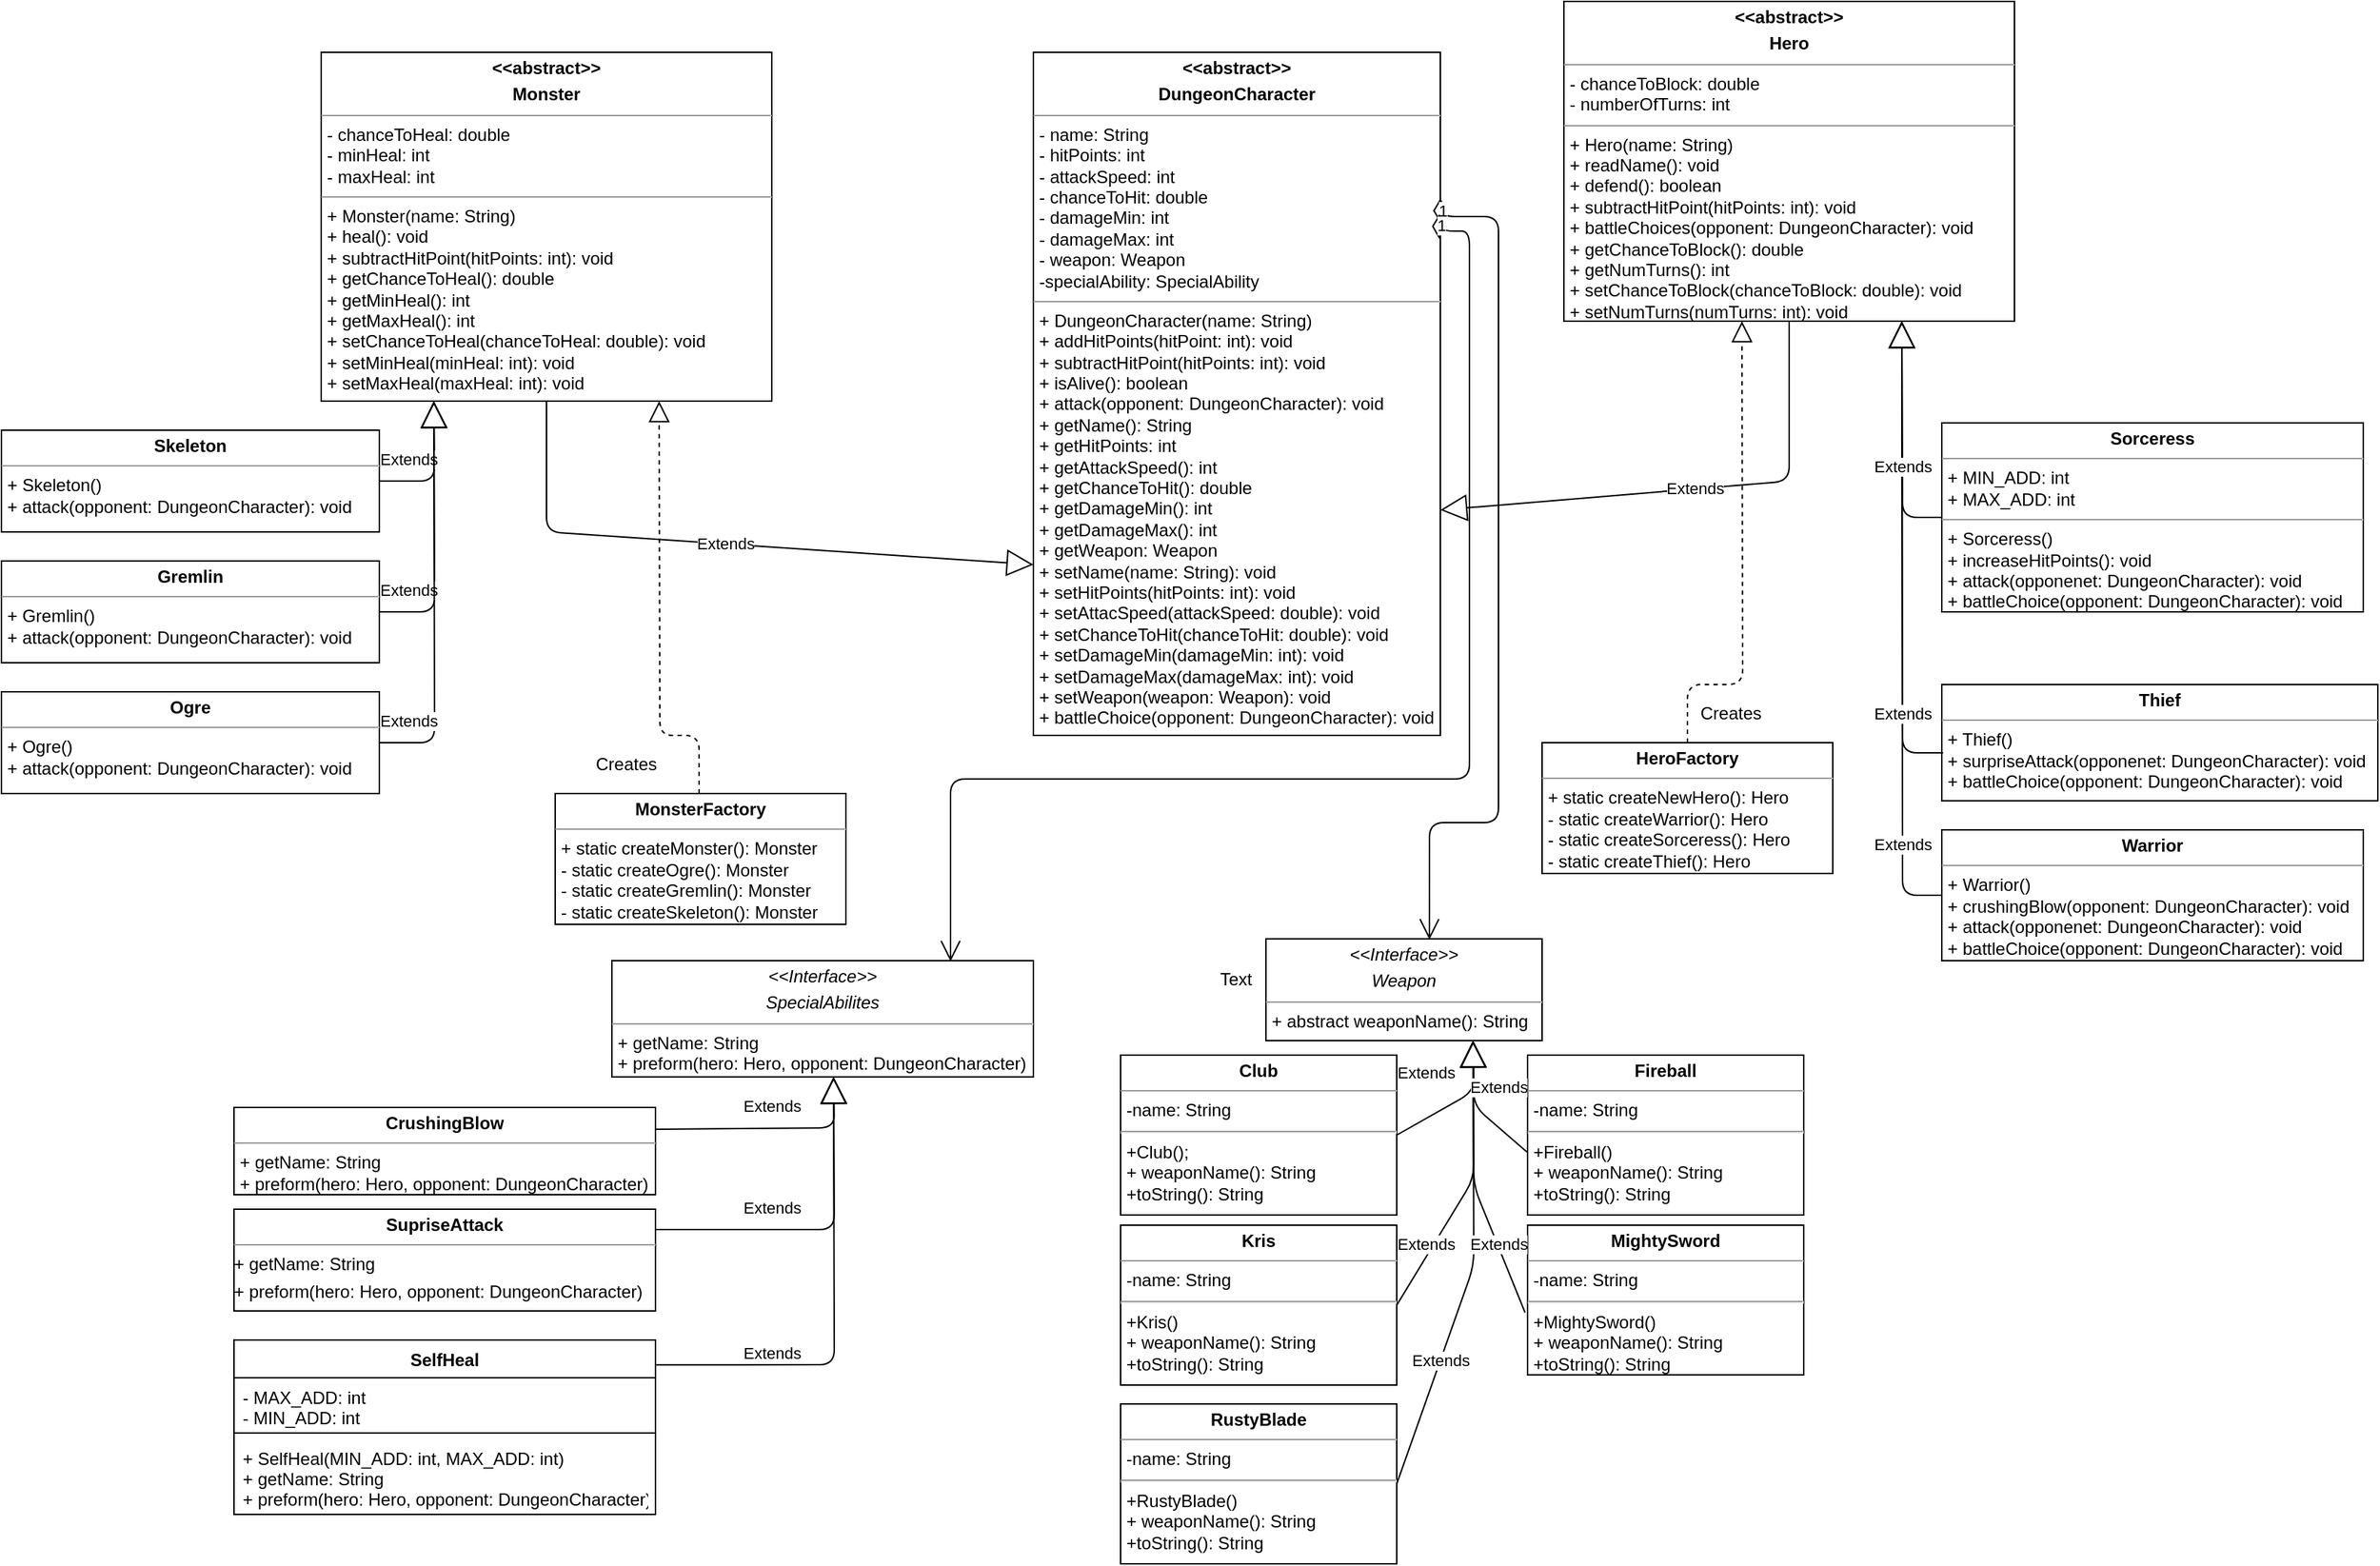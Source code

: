 <mxfile version="12.9.13" type="device"><diagram id="IAG4AaAyW2s66A7S8sgW" name="Page-1"><mxGraphModel dx="1560" dy="1512" grid="1" gridSize="10" guides="1" tooltips="1" connect="1" arrows="1" fold="1" page="1" pageScale="1" pageWidth="850" pageHeight="1100" math="0" shadow="0"><root><mxCell id="0"/><mxCell id="1" parent="0"/><mxCell id="PIc8OaG-9r2EX1-r20yB-1" value="&lt;p style=&quot;margin: 0px ; margin-top: 4px ; text-align: center&quot;&gt;&lt;b&gt;MonsterFactory&lt;br&gt;&lt;/b&gt;&lt;/p&gt;&lt;hr size=&quot;1&quot;&gt;&lt;p style=&quot;margin: 0px ; margin-left: 4px&quot;&gt;+ static createMonster(): Monster&lt;/p&gt;&lt;p style=&quot;margin: 0px ; margin-left: 4px&quot;&gt;- static createOgre(): Monster&lt;/p&gt;&lt;p style=&quot;margin: 0px ; margin-left: 4px&quot;&gt;- static createGremlin(): Monster&lt;/p&gt;&lt;p style=&quot;margin: 0px ; margin-left: 4px&quot;&gt;- static createSkeleton(): Monster&lt;/p&gt;" style="verticalAlign=top;align=left;overflow=fill;fontSize=12;fontFamily=Helvetica;html=1;" parent="1" vertex="1"><mxGeometry x="21" y="520" width="200" height="90" as="geometry"/></mxCell><mxCell id="PIc8OaG-9r2EX1-r20yB-2" value="&lt;p style=&quot;margin: 0px ; margin-top: 4px ; text-align: center&quot;&gt;&lt;b&gt;HeroFactory&lt;br&gt;&lt;/b&gt;&lt;/p&gt;&lt;hr size=&quot;1&quot;&gt;&lt;p style=&quot;margin: 0px ; margin-left: 4px&quot;&gt;+ static createNewHero(): Hero&lt;/p&gt;&lt;p style=&quot;margin: 0px ; margin-left: 4px&quot;&gt;- static createWarrior(): Hero&lt;/p&gt;&lt;p style=&quot;margin: 0px ; margin-left: 4px&quot;&gt;- static createSorceress(): Hero&lt;/p&gt;&lt;p style=&quot;margin: 0px ; margin-left: 4px&quot;&gt;- static createThief(): Hero&lt;/p&gt;" style="verticalAlign=top;align=left;overflow=fill;fontSize=12;fontFamily=Helvetica;html=1;" parent="1" vertex="1"><mxGeometry x="700" y="485" width="200" height="90" as="geometry"/></mxCell><mxCell id="PIc8OaG-9r2EX1-r20yB-3" value="&lt;p style=&quot;margin: 0px ; margin-top: 4px ; text-align: center&quot;&gt;&lt;b&gt;&amp;lt;&amp;lt;abstract&amp;gt;&amp;gt;&lt;/b&gt;&lt;/p&gt;&lt;p style=&quot;margin: 0px ; margin-top: 4px ; text-align: center&quot;&gt;&lt;b&gt;Hero&lt;/b&gt;&lt;/p&gt;&lt;hr size=&quot;1&quot;&gt;&lt;p style=&quot;margin: 0px ; margin-left: 4px&quot;&gt;- chanceToBlock: double&lt;/p&gt;&lt;p style=&quot;margin: 0px ; margin-left: 4px&quot;&gt;- numberOfTurns: int&lt;/p&gt;&lt;hr size=&quot;1&quot;&gt;&lt;p style=&quot;margin: 0px ; margin-left: 4px&quot;&gt;+ Hero(name: String)&lt;/p&gt;&lt;p style=&quot;margin: 0px ; margin-left: 4px&quot;&gt;+ readName(): void&lt;/p&gt;&lt;p style=&quot;margin: 0px ; margin-left: 4px&quot;&gt;+ defend(): boolean&lt;/p&gt;&lt;p style=&quot;margin: 0px ; margin-left: 4px&quot;&gt;+ subtractHitPoint(hitPoints: int): void&lt;/p&gt;&lt;p style=&quot;margin: 0px ; margin-left: 4px&quot;&gt;+ battleChoices(opponent: DungeonCharacter): void&lt;/p&gt;&lt;p style=&quot;margin: 0px ; margin-left: 4px&quot;&gt;+ getChanceToBlock(): double&lt;/p&gt;&lt;p style=&quot;margin: 0px ; margin-left: 4px&quot;&gt;+ getNumTurns(): int&lt;/p&gt;&lt;p style=&quot;margin: 0px ; margin-left: 4px&quot;&gt;+ setChanceToBlock(chanceToBlock: double): void&lt;/p&gt;&lt;p style=&quot;margin: 0px ; margin-left: 4px&quot;&gt;+ setNumTurns(numTurns: int): void&lt;/p&gt;" style="verticalAlign=top;align=left;overflow=fill;fontSize=12;fontFamily=Helvetica;html=1;" parent="1" vertex="1"><mxGeometry x="715" y="-25" width="310" height="220" as="geometry"/></mxCell><mxCell id="PIc8OaG-9r2EX1-r20yB-4" value="&lt;p style=&quot;margin: 4px 0px 0px ; text-align: center&quot;&gt;&lt;b&gt;&amp;lt;&amp;lt;abstract&amp;gt;&amp;gt;&lt;/b&gt;&lt;/p&gt;&lt;p style=&quot;margin: 4px 0px 0px ; text-align: center&quot;&gt;&lt;b&gt;Monster&lt;/b&gt;&lt;/p&gt;&lt;hr size=&quot;1&quot;&gt;&lt;p style=&quot;margin: 0px 0px 0px 4px&quot;&gt;- chanceToHeal: double&lt;/p&gt;&lt;p style=&quot;margin: 0px 0px 0px 4px&quot;&gt;- minHeal: int&lt;/p&gt;&lt;p style=&quot;margin: 0px 0px 0px 4px&quot;&gt;- maxHeal: int&lt;/p&gt;&lt;hr size=&quot;1&quot;&gt;&lt;p style=&quot;margin: 0px 0px 0px 4px&quot;&gt;+ Monster(name: String)&lt;/p&gt;&lt;p style=&quot;margin: 0px 0px 0px 4px&quot;&gt;+ heal(): void&lt;/p&gt;&lt;p style=&quot;margin: 0px 0px 0px 4px&quot;&gt;+ subtractHitPoint(hitPoints: int): void&lt;br&gt;&lt;/p&gt;&lt;p style=&quot;margin: 0px 0px 0px 4px&quot;&gt;+ getChanceToHeal(): double&lt;/p&gt;&lt;p style=&quot;margin: 0px 0px 0px 4px&quot;&gt;+ getMinHeal(): int&lt;/p&gt;&lt;p style=&quot;margin: 0px 0px 0px 4px&quot;&gt;+ getMaxHeal(): int&lt;/p&gt;&lt;p style=&quot;margin: 0px 0px 0px 4px&quot;&gt;+ setChanceToHeal(chanceToHeal: double): void&lt;/p&gt;&lt;p style=&quot;margin: 0px 0px 0px 4px&quot;&gt;+ setMinHeal(minHeal: int): void&lt;/p&gt;&lt;p style=&quot;margin: 0px 0px 0px 4px&quot;&gt;+ setMaxHeal(maxHeal: int): void&lt;/p&gt;" style="verticalAlign=top;align=left;overflow=fill;fontSize=12;fontFamily=Helvetica;html=1;" parent="1" vertex="1"><mxGeometry x="-140" y="10" width="310" height="240" as="geometry"/></mxCell><mxCell id="PIc8OaG-9r2EX1-r20yB-6" value="" style="endArrow=block;dashed=1;endFill=0;endSize=12;html=1;entryX=0.25;entryY=1;entryDx=0;entryDy=0;exitX=0.5;exitY=0;exitDx=0;exitDy=0;" parent="1" source="PIc8OaG-9r2EX1-r20yB-2" edge="1"><mxGeometry width="160" relative="1" as="geometry"><mxPoint x="630" y="245" as="sourcePoint"/><mxPoint x="837.5" y="195" as="targetPoint"/><Array as="points"><mxPoint x="800" y="445"/><mxPoint x="838" y="445"/></Array></mxGeometry></mxCell><mxCell id="PIc8OaG-9r2EX1-r20yB-7" value="Creates" style="text;html=1;strokeColor=none;fillColor=none;align=center;verticalAlign=middle;whiteSpace=wrap;rounded=0;" parent="1" vertex="1"><mxGeometry x="50" y="490" width="40" height="20" as="geometry"/></mxCell><mxCell id="PIc8OaG-9r2EX1-r20yB-8" value="Creates" style="text;html=1;strokeColor=none;fillColor=none;align=center;verticalAlign=middle;whiteSpace=wrap;rounded=0;" parent="1" vertex="1"><mxGeometry x="810" y="455" width="40" height="20" as="geometry"/></mxCell><mxCell id="PIc8OaG-9r2EX1-r20yB-10" value="&lt;p style=&quot;margin: 0px ; margin-top: 4px ; text-align: center&quot;&gt;&lt;b&gt;&amp;lt;&amp;lt;abstract&amp;gt;&amp;gt;&lt;/b&gt;&lt;/p&gt;&lt;p style=&quot;margin: 0px ; margin-top: 4px ; text-align: center&quot;&gt;&lt;b&gt;DungeonCharacter&lt;/b&gt;&lt;/p&gt;&lt;hr size=&quot;1&quot;&gt;&lt;p style=&quot;margin: 0px ; margin-left: 4px&quot;&gt;- name: String&lt;/p&gt;&lt;p style=&quot;margin: 0px ; margin-left: 4px&quot;&gt;- hitPoints: int&lt;/p&gt;&lt;p style=&quot;margin: 0px ; margin-left: 4px&quot;&gt;- attackSpeed: int&lt;/p&gt;&lt;p style=&quot;margin: 0px ; margin-left: 4px&quot;&gt;- chanceToHit: double&lt;/p&gt;&lt;p style=&quot;margin: 0px ; margin-left: 4px&quot;&gt;- damageMin: int&lt;/p&gt;&lt;p style=&quot;margin: 0px ; margin-left: 4px&quot;&gt;- damageMax: int&lt;/p&gt;&lt;p style=&quot;margin: 0px ; margin-left: 4px&quot;&gt;- weapon: Weapon&lt;/p&gt;&lt;p style=&quot;margin: 0px ; margin-left: 4px&quot;&gt;-specialAbility: SpecialAbility&lt;/p&gt;&lt;hr size=&quot;1&quot;&gt;&lt;p style=&quot;margin: 0px ; margin-left: 4px&quot;&gt;+ DungeonCharacter(name: String)&lt;/p&gt;&lt;p style=&quot;margin: 0px ; margin-left: 4px&quot;&gt;+ addHitPoints(hitPoint: int): void&lt;/p&gt;&lt;p style=&quot;margin: 0px ; margin-left: 4px&quot;&gt;+ subtractHitPoint(hitPoints: int): void&lt;/p&gt;&lt;p style=&quot;margin: 0px ; margin-left: 4px&quot;&gt;+ isAlive(): boolean&lt;/p&gt;&lt;p style=&quot;margin: 0px ; margin-left: 4px&quot;&gt;+ attack(opponent: DungeonCharacter): void&lt;/p&gt;&lt;p style=&quot;margin: 0px ; margin-left: 4px&quot;&gt;+ getName(): String&lt;/p&gt;&lt;p style=&quot;margin: 0px ; margin-left: 4px&quot;&gt;+ getHitPoints: int&lt;/p&gt;&lt;p style=&quot;margin: 0px ; margin-left: 4px&quot;&gt;+ getAttackSpeed(): int&lt;/p&gt;&lt;p style=&quot;margin: 0px ; margin-left: 4px&quot;&gt;+ getChanceToHit(): double&lt;/p&gt;&lt;p style=&quot;margin: 0px ; margin-left: 4px&quot;&gt;+ getDamageMin(): int&lt;/p&gt;&lt;p style=&quot;margin: 0px ; margin-left: 4px&quot;&gt;+ getDamageMax(): int&lt;/p&gt;&lt;p style=&quot;margin: 0px ; margin-left: 4px&quot;&gt;+ getWeapon: Weapon&lt;/p&gt;&lt;p style=&quot;margin: 0px ; margin-left: 4px&quot;&gt;+ setName(name: String): void&lt;/p&gt;&lt;p style=&quot;margin: 0px ; margin-left: 4px&quot;&gt;+ setHitPoints(hitPoints: int): void&lt;/p&gt;&lt;p style=&quot;margin: 0px ; margin-left: 4px&quot;&gt;+ setAttacSpeed(attackSpeed: double): void&lt;/p&gt;&lt;p style=&quot;margin: 0px ; margin-left: 4px&quot;&gt;+ setChanceToHit(chanceToHit: double): void&lt;/p&gt;&lt;p style=&quot;margin: 0px ; margin-left: 4px&quot;&gt;+ setDamageMin(damageMin: int): void&lt;/p&gt;&lt;p style=&quot;margin: 0px ; margin-left: 4px&quot;&gt;+ setDamageMax(damageMax: int): void&lt;/p&gt;&lt;p style=&quot;margin: 0px ; margin-left: 4px&quot;&gt;+ setWeapon(weapon: Weapon): void&lt;/p&gt;&lt;p style=&quot;margin: 0px ; margin-left: 4px&quot;&gt;+ battleChoice(opponent: DungeonCharacter): void&lt;br&gt;&lt;/p&gt;&lt;p style=&quot;margin: 0px ; margin-left: 4px&quot;&gt;&lt;br&gt;&lt;/p&gt;" style="verticalAlign=top;align=left;overflow=fill;fontSize=12;fontFamily=Helvetica;html=1;" parent="1" vertex="1"><mxGeometry x="350" y="10" width="280" height="470" as="geometry"/></mxCell><mxCell id="PIc8OaG-9r2EX1-r20yB-11" value="" style="endArrow=block;dashed=1;endFill=0;endSize=12;html=1;entryX=0.75;entryY=1;entryDx=0;entryDy=0;exitX=0.5;exitY=0;exitDx=0;exitDy=0;" parent="1" target="PIc8OaG-9r2EX1-r20yB-4" edge="1"><mxGeometry width="160" relative="1" as="geometry"><mxPoint x="120" y="520" as="sourcePoint"/><mxPoint x="37.5" y="250" as="targetPoint"/><Array as="points"><mxPoint x="120" y="480"/><mxPoint x="93" y="480"/></Array></mxGeometry></mxCell><mxCell id="PIc8OaG-9r2EX1-r20yB-13" value="Extends" style="endArrow=block;endSize=16;endFill=0;html=1;entryX=0;entryY=0.75;entryDx=0;entryDy=0;exitX=0.5;exitY=1;exitDx=0;exitDy=0;" parent="1" source="PIc8OaG-9r2EX1-r20yB-4" target="PIc8OaG-9r2EX1-r20yB-10" edge="1"><mxGeometry width="160" relative="1" as="geometry"><mxPoint x="-140" y="400" as="sourcePoint"/><mxPoint x="200" y="340" as="targetPoint"/><Array as="points"><mxPoint x="15" y="340"/></Array></mxGeometry></mxCell><mxCell id="PIc8OaG-9r2EX1-r20yB-14" value="Extends" style="endArrow=block;endSize=16;endFill=0;html=1;entryX=1;entryY=0.67;entryDx=0;entryDy=0;exitX=0.5;exitY=1;exitDx=0;exitDy=0;entryPerimeter=0;" parent="1" source="PIc8OaG-9r2EX1-r20yB-3" target="PIc8OaG-9r2EX1-r20yB-10" edge="1"><mxGeometry width="160" relative="1" as="geometry"><mxPoint x="865" y="285" as="sourcePoint"/><mxPoint x="695" y="305" as="targetPoint"/><Array as="points"><mxPoint x="870" y="305"/></Array></mxGeometry></mxCell><mxCell id="PIc8OaG-9r2EX1-r20yB-15" value="&lt;p style=&quot;margin: 0px ; margin-top: 4px ; text-align: center&quot;&gt;&lt;b&gt;Sorceress&lt;/b&gt;&lt;/p&gt;&lt;hr size=&quot;1&quot;&gt;&lt;p style=&quot;margin: 0px ; margin-left: 4px&quot;&gt;+ MIN_ADD: int&lt;/p&gt;&lt;p style=&quot;margin: 0px ; margin-left: 4px&quot;&gt;+ MAX_ADD: int&lt;/p&gt;&lt;hr size=&quot;1&quot;&gt;&lt;p style=&quot;margin: 0px ; margin-left: 4px&quot;&gt;+ Sorceress()&lt;/p&gt;&lt;p style=&quot;margin: 0px ; margin-left: 4px&quot;&gt;+ increaseHitPoints(): void&lt;/p&gt;&lt;p style=&quot;margin: 0px ; margin-left: 4px&quot;&gt;+ attack(opponenet: DungeonCharacter): void&lt;/p&gt;&lt;p style=&quot;margin: 0px ; margin-left: 4px&quot;&gt;+ battleChoice(opponent: DungeonCharacter): void&lt;/p&gt;" style="verticalAlign=top;align=left;overflow=fill;fontSize=12;fontFamily=Helvetica;html=1;" parent="1" vertex="1"><mxGeometry x="975" y="265" width="290" height="130" as="geometry"/></mxCell><mxCell id="PIc8OaG-9r2EX1-r20yB-16" value="&lt;p style=&quot;margin: 0px ; margin-top: 4px ; text-align: center&quot;&gt;&lt;b&gt;Warrior&lt;/b&gt;&lt;/p&gt;&lt;hr size=&quot;1&quot;&gt;&lt;p style=&quot;margin: 0px ; margin-left: 4px&quot;&gt;+ Warrior()&lt;/p&gt;&lt;p style=&quot;margin: 0px ; margin-left: 4px&quot;&gt;+ crushingBlow(opponent: DungeonCharacter): void&lt;/p&gt;&lt;p style=&quot;margin: 0px ; margin-left: 4px&quot;&gt;+ attack(opponenet: DungeonCharacter): void&lt;/p&gt;&lt;p style=&quot;margin: 0px ; margin-left: 4px&quot;&gt;+ battleChoice(opponent: DungeonCharacter): void&lt;/p&gt;" style="verticalAlign=top;align=left;overflow=fill;fontSize=12;fontFamily=Helvetica;html=1;" parent="1" vertex="1"><mxGeometry x="975" y="545" width="290" height="90" as="geometry"/></mxCell><mxCell id="PIc8OaG-9r2EX1-r20yB-17" value="&lt;p style=&quot;margin: 0px ; margin-top: 4px ; text-align: center&quot;&gt;&lt;b&gt;Thief&lt;br&gt;&lt;/b&gt;&lt;/p&gt;&lt;hr size=&quot;1&quot;&gt;&lt;p style=&quot;margin: 0px ; margin-left: 4px&quot;&gt;+ Thief()&lt;/p&gt;&lt;p style=&quot;margin: 0px ; margin-left: 4px&quot;&gt;+ surpriseAttack(opponenet: DungeonCharacter): void&lt;/p&gt;&lt;p style=&quot;margin: 0px ; margin-left: 4px&quot;&gt;+ battleChoice(opponent: DungeonCharacter): void&lt;/p&gt;" style="verticalAlign=top;align=left;overflow=fill;fontSize=12;fontFamily=Helvetica;html=1;" parent="1" vertex="1"><mxGeometry x="975" y="445" width="300" height="80" as="geometry"/></mxCell><mxCell id="PIc8OaG-9r2EX1-r20yB-18" value="Extends" style="endArrow=block;endSize=16;endFill=0;html=1;entryX=0.75;entryY=1;entryDx=0;entryDy=0;exitX=0;exitY=0.5;exitDx=0;exitDy=0;" parent="1" source="PIc8OaG-9r2EX1-r20yB-16" target="PIc8OaG-9r2EX1-r20yB-3" edge="1"><mxGeometry x="-0.706" width="160" relative="1" as="geometry"><mxPoint x="948" y="595" as="sourcePoint"/><mxPoint x="915" y="365" as="targetPoint"/><Array as="points"><mxPoint x="948" y="590"/></Array><mxPoint as="offset"/></mxGeometry></mxCell><mxCell id="PIc8OaG-9r2EX1-r20yB-19" value="Extends" style="endArrow=block;endSize=16;endFill=0;html=1;exitX=0.003;exitY=0.588;exitDx=0;exitDy=0;exitPerimeter=0;entryX=0.75;entryY=1;entryDx=0;entryDy=0;" parent="1" source="PIc8OaG-9r2EX1-r20yB-17" target="PIc8OaG-9r2EX1-r20yB-3" edge="1"><mxGeometry x="-0.662" width="160" relative="1" as="geometry"><mxPoint x="912.5" y="620" as="sourcePoint"/><mxPoint x="945" y="195" as="targetPoint"/><Array as="points"><mxPoint x="948" y="492"/></Array><mxPoint as="offset"/></mxGeometry></mxCell><mxCell id="PIc8OaG-9r2EX1-r20yB-20" value="Extends" style="endArrow=block;endSize=16;endFill=0;html=1;entryX=0.75;entryY=1;entryDx=0;entryDy=0;exitX=0;exitY=0.5;exitDx=0;exitDy=0;" parent="1" source="PIc8OaG-9r2EX1-r20yB-15" target="PIc8OaG-9r2EX1-r20yB-3" edge="1"><mxGeometry x="-0.235" width="160" relative="1" as="geometry"><mxPoint x="995" y="610" as="sourcePoint"/><mxPoint x="967.5" y="215" as="targetPoint"/><Array as="points"><mxPoint x="948" y="330"/></Array><mxPoint as="offset"/></mxGeometry></mxCell><mxCell id="PIc8OaG-9r2EX1-r20yB-21" value="&lt;p style=&quot;margin: 0px ; margin-top: 4px ; text-align: center&quot;&gt;&lt;b&gt;Ogre&lt;/b&gt;&lt;/p&gt;&lt;hr size=&quot;1&quot;&gt;&lt;p style=&quot;margin: 0px ; margin-left: 4px&quot;&gt;+ Ogre()&lt;/p&gt;&lt;p style=&quot;margin: 0px ; margin-left: 4px&quot;&gt;+ attack(opponent: DungeonCharacter): void&lt;/p&gt;" style="verticalAlign=top;align=left;overflow=fill;fontSize=12;fontFamily=Helvetica;html=1;" parent="1" vertex="1"><mxGeometry x="-360" y="450" width="260" height="70" as="geometry"/></mxCell><mxCell id="PIc8OaG-9r2EX1-r20yB-22" value="&lt;p style=&quot;margin: 0px ; margin-top: 4px ; text-align: center&quot;&gt;&lt;b&gt;Gremlin&lt;br&gt;&lt;/b&gt;&lt;/p&gt;&lt;hr size=&quot;1&quot;&gt;&lt;p style=&quot;margin: 0px ; margin-left: 4px&quot;&gt;+ Gremlin()&lt;/p&gt;&lt;p style=&quot;margin: 0px ; margin-left: 4px&quot;&gt;+ attack(opponent: DungeonCharacter): void&lt;/p&gt;" style="verticalAlign=top;align=left;overflow=fill;fontSize=12;fontFamily=Helvetica;html=1;" parent="1" vertex="1"><mxGeometry x="-360" y="360" width="260" height="70" as="geometry"/></mxCell><mxCell id="PIc8OaG-9r2EX1-r20yB-23" value="&lt;p style=&quot;margin: 0px ; margin-top: 4px ; text-align: center&quot;&gt;&lt;b&gt;Skeleton&lt;br&gt;&lt;/b&gt;&lt;/p&gt;&lt;hr size=&quot;1&quot;&gt;&lt;p style=&quot;margin: 0px ; margin-left: 4px&quot;&gt;+ Skeleton()&lt;/p&gt;&lt;p style=&quot;margin: 0px ; margin-left: 4px&quot;&gt;+ attack(opponent: DungeonCharacter): void&lt;/p&gt;" style="verticalAlign=top;align=left;overflow=fill;fontSize=12;fontFamily=Helvetica;html=1;" parent="1" vertex="1"><mxGeometry x="-360" y="270" width="260" height="70" as="geometry"/></mxCell><mxCell id="PIc8OaG-9r2EX1-r20yB-24" value="Extends" style="endArrow=block;endSize=16;endFill=0;html=1;entryX=0.25;entryY=1;entryDx=0;entryDy=0;exitX=1;exitY=0.5;exitDx=0;exitDy=0;" parent="1" source="PIc8OaG-9r2EX1-r20yB-23" target="PIc8OaG-9r2EX1-r20yB-4" edge="1"><mxGeometry x="0.143" y="18" width="160" relative="1" as="geometry"><mxPoint x="-62" y="340" as="sourcePoint"/><mxPoint x="-20" y="640" as="targetPoint"/><Array as="points"><mxPoint x="-62" y="305"/></Array><mxPoint as="offset"/></mxGeometry></mxCell><mxCell id="PIc8OaG-9r2EX1-r20yB-25" value="Extends" style="endArrow=block;endSize=16;endFill=0;html=1;entryX=0.25;entryY=1;entryDx=0;entryDy=0;exitX=1;exitY=0.5;exitDx=0;exitDy=0;" parent="1" source="PIc8OaG-9r2EX1-r20yB-22" target="PIc8OaG-9r2EX1-r20yB-4" edge="1"><mxGeometry x="-0.781" y="15" width="160" relative="1" as="geometry"><mxPoint x="-90" y="315" as="sourcePoint"/><mxPoint x="-52.5" y="260" as="targetPoint"/><Array as="points"><mxPoint x="-62" y="395"/></Array><mxPoint as="offset"/></mxGeometry></mxCell><mxCell id="PIc8OaG-9r2EX1-r20yB-26" value="Extends" style="endArrow=block;endSize=16;endFill=0;html=1;entryX=0.25;entryY=1;entryDx=0;entryDy=0;exitX=1;exitY=0.5;exitDx=0;exitDy=0;" parent="1" source="PIc8OaG-9r2EX1-r20yB-21" target="PIc8OaG-9r2EX1-r20yB-4" edge="1"><mxGeometry x="-0.854" y="15" width="160" relative="1" as="geometry"><mxPoint x="-80" y="325" as="sourcePoint"/><mxPoint x="-42.5" y="270" as="targetPoint"/><Array as="points"><mxPoint x="-62" y="485"/></Array><mxPoint as="offset"/></mxGeometry></mxCell><mxCell id="PIc8OaG-9r2EX1-r20yB-30" value="&lt;p style=&quot;margin: 0px ; margin-top: 4px ; text-align: center&quot;&gt;&lt;i&gt;&amp;lt;&amp;lt;Interface&amp;gt;&amp;gt;&lt;/i&gt;&lt;/p&gt;&lt;p style=&quot;margin: 0px ; margin-top: 4px ; text-align: center&quot;&gt;&lt;i&gt;Weapon&lt;/i&gt;&lt;/p&gt;&lt;hr size=&quot;1&quot;&gt;&lt;p style=&quot;margin: 0px ; margin-left: 4px&quot;&gt;+ abstract weaponName(): String&lt;/p&gt;" style="verticalAlign=top;align=left;overflow=fill;fontSize=12;fontFamily=Helvetica;html=1;" parent="1" vertex="1"><mxGeometry x="510" y="620" width="190" height="70" as="geometry"/></mxCell><mxCell id="PIc8OaG-9r2EX1-r20yB-31" value="&lt;p style=&quot;margin: 0px ; margin-top: 4px ; text-align: center&quot;&gt;&lt;span&gt;&lt;b&gt;Club&lt;/b&gt;&lt;/span&gt;&lt;br&gt;&lt;/p&gt;&lt;hr size=&quot;1&quot;&gt;&lt;p style=&quot;margin: 0px ; margin-left: 4px&quot;&gt;-name: String&lt;/p&gt;&lt;hr&gt;&lt;p style=&quot;margin: 0px ; margin-left: 4px&quot;&gt;+Club();&lt;/p&gt;&lt;p style=&quot;margin: 0px ; margin-left: 4px&quot;&gt;+ weaponName(): String&lt;/p&gt;&lt;p style=&quot;margin: 0px ; margin-left: 4px&quot;&gt;+toString(): String&lt;/p&gt;" style="verticalAlign=top;align=left;overflow=fill;fontSize=12;fontFamily=Helvetica;html=1;" parent="1" vertex="1"><mxGeometry x="410" y="700" width="190" height="110" as="geometry"/></mxCell><mxCell id="PIc8OaG-9r2EX1-r20yB-32" value="&lt;p style=&quot;margin: 0px ; margin-top: 4px ; text-align: center&quot;&gt;&lt;b&gt;Kris&lt;/b&gt;&lt;/p&gt;&lt;hr size=&quot;1&quot;&gt;&lt;p style=&quot;margin: 0px 0px 0px 4px&quot;&gt;-name: String&lt;/p&gt;&lt;hr&gt;&lt;p style=&quot;margin: 0px 0px 0px 4px&quot;&gt;+Kris()&lt;/p&gt;&lt;p style=&quot;margin: 0px 0px 0px 4px&quot;&gt;+ weaponName(): String&lt;/p&gt;&lt;p style=&quot;margin: 0px 0px 0px 4px&quot;&gt;+toString(): String&lt;/p&gt;" style="verticalAlign=top;align=left;overflow=fill;fontSize=12;fontFamily=Helvetica;html=1;" parent="1" vertex="1"><mxGeometry x="410" y="817" width="190" height="110" as="geometry"/></mxCell><mxCell id="PIc8OaG-9r2EX1-r20yB-33" value="&lt;p style=&quot;margin: 0px ; margin-top: 4px ; text-align: center&quot;&gt;&lt;span&gt;&lt;b&gt;RustyBlade&lt;/b&gt;&lt;/span&gt;&lt;br&gt;&lt;/p&gt;&lt;hr size=&quot;1&quot;&gt;&lt;p style=&quot;margin: 0px 0px 0px 4px&quot;&gt;-name: String&lt;/p&gt;&lt;hr&gt;&lt;p style=&quot;margin: 0px 0px 0px 4px&quot;&gt;+RustyBlade()&lt;/p&gt;&lt;p style=&quot;margin: 0px 0px 0px 4px&quot;&gt;+ weaponName(): String&lt;/p&gt;&lt;p style=&quot;margin: 0px 0px 0px 4px&quot;&gt;+toString(): String&lt;/p&gt;" style="verticalAlign=top;align=left;overflow=fill;fontSize=12;fontFamily=Helvetica;html=1;" parent="1" vertex="1"><mxGeometry x="410" y="940" width="190" height="110" as="geometry"/></mxCell><mxCell id="PIc8OaG-9r2EX1-r20yB-34" value="&lt;p style=&quot;margin: 0px ; margin-top: 4px ; text-align: center&quot;&gt;&lt;span&gt;&lt;b&gt;MightySword&lt;/b&gt;&lt;/span&gt;&lt;br&gt;&lt;/p&gt;&lt;hr size=&quot;1&quot;&gt;&lt;p style=&quot;margin: 0px 0px 0px 4px&quot;&gt;-name: String&lt;/p&gt;&lt;hr&gt;&lt;p style=&quot;margin: 0px 0px 0px 4px&quot;&gt;+MightySword()&lt;/p&gt;&lt;p style=&quot;margin: 0px 0px 0px 4px&quot;&gt;+ weaponName(): String&lt;/p&gt;&lt;p style=&quot;margin: 0px 0px 0px 4px&quot;&gt;+toString(): String&lt;/p&gt;" style="verticalAlign=top;align=left;overflow=fill;fontSize=12;fontFamily=Helvetica;html=1;" parent="1" vertex="1"><mxGeometry x="690" y="817" width="190" height="103" as="geometry"/></mxCell><mxCell id="PIc8OaG-9r2EX1-r20yB-35" value="Extends" style="endArrow=block;endSize=16;endFill=0;html=1;entryX=0.75;entryY=1;entryDx=0;entryDy=0;exitX=1;exitY=0.5;exitDx=0;exitDy=0;" parent="1" source="PIc8OaG-9r2EX1-r20yB-31" target="PIc8OaG-9r2EX1-r20yB-30" edge="1"><mxGeometry x="0.556" y="33" width="160" relative="1" as="geometry"><mxPoint x="630" y="880" as="sourcePoint"/><mxPoint x="790" y="880" as="targetPoint"/><Array as="points"><mxPoint x="653" y="725"/></Array><mxPoint as="offset"/></mxGeometry></mxCell><mxCell id="PIc8OaG-9r2EX1-r20yB-36" value="Extends" style="endArrow=block;endSize=16;endFill=0;html=1;entryX=0.75;entryY=1;entryDx=0;entryDy=0;exitX=1;exitY=0.5;exitDx=0;exitDy=0;" parent="1" source="PIc8OaG-9r2EX1-r20yB-32" target="PIc8OaG-9r2EX1-r20yB-30" edge="1"><mxGeometry x="-0.53" y="5" width="160" relative="1" as="geometry"><mxPoint x="610" y="785" as="sourcePoint"/><mxPoint x="662.5" y="750" as="targetPoint"/><Array as="points"><mxPoint x="653" y="785"/></Array><mxPoint as="offset"/></mxGeometry></mxCell><mxCell id="PIc8OaG-9r2EX1-r20yB-37" value="Extends" style="endArrow=block;endSize=16;endFill=0;html=1;entryX=0.75;entryY=1;entryDx=0;entryDy=0;exitX=1;exitY=0.5;exitDx=0;exitDy=0;" parent="1" source="PIc8OaG-9r2EX1-r20yB-33" target="PIc8OaG-9r2EX1-r20yB-30" edge="1"><mxGeometry x="-0.426" width="160" relative="1" as="geometry"><mxPoint x="610" y="855" as="sourcePoint"/><mxPoint x="662.5" y="820" as="targetPoint"/><Array as="points"><mxPoint x="653" y="845"/></Array><mxPoint as="offset"/></mxGeometry></mxCell><mxCell id="PIc8OaG-9r2EX1-r20yB-38" value="Extends" style="endArrow=block;endSize=16;endFill=0;html=1;entryX=0.75;entryY=1;entryDx=0;entryDy=0;exitX=-0.009;exitY=0.584;exitDx=0;exitDy=0;exitPerimeter=0;" parent="1" source="PIc8OaG-9r2EX1-r20yB-34" target="PIc8OaG-9r2EX1-r20yB-30" edge="1"><mxGeometry x="-0.479" y="-1" width="160" relative="1" as="geometry"><mxPoint x="610" y="915" as="sourcePoint"/><mxPoint x="662.5" y="880" as="targetPoint"/><Array as="points"><mxPoint x="653" y="790"/></Array><mxPoint as="offset"/></mxGeometry></mxCell><mxCell id="BW8JbB81UzphLwk5t-7S-1" value="&lt;p style=&quot;margin: 4px 0px 0px ; text-align: center&quot;&gt;&lt;i&gt;&amp;lt;&amp;lt;Interface&amp;gt;&amp;gt;&lt;/i&gt;&lt;/p&gt;&lt;p style=&quot;margin: 4px 0px 0px ; text-align: center&quot;&gt;&lt;i&gt;SpecialAbilites&lt;/i&gt;&lt;/p&gt;&lt;hr size=&quot;1&quot;&gt;&lt;p style=&quot;margin: 0px 0px 0px 4px&quot;&gt;&lt;span&gt;+ getName: String&lt;/span&gt;&lt;br&gt;&lt;/p&gt;&lt;p style=&quot;margin: 0px 0px 0px 4px&quot;&gt;+&amp;nbsp;preform(&lt;span class=&quot;s1&quot;&gt;hero: Hero&lt;/span&gt;,&amp;nbsp;&lt;span class=&quot;s1&quot;&gt;opponent: DungeonCharacter)&lt;/span&gt;&lt;/p&gt;" style="verticalAlign=top;align=left;overflow=fill;fontSize=12;fontFamily=Helvetica;html=1;" parent="1" vertex="1"><mxGeometry x="60" y="635" width="290" height="80" as="geometry"/></mxCell><mxCell id="BW8JbB81UzphLwk5t-7S-2" value="&lt;p style=&quot;margin: 4px 0px 0px ; text-align: center&quot;&gt;&lt;span&gt;&lt;b&gt;CrushingBlow&lt;/b&gt;&lt;/span&gt;&lt;br&gt;&lt;/p&gt;&lt;hr size=&quot;1&quot;&gt;&lt;p style=&quot;margin: 0px 0px 0px 4px&quot;&gt;+ getName: String&lt;/p&gt;&lt;p style=&quot;margin: 0px 0px 0px 4px&quot;&gt;+&amp;nbsp;&lt;span&gt;preform(&lt;/span&gt;&lt;span class=&quot;s1&quot;&gt;hero: Hero&lt;/span&gt;&lt;span&gt;,&amp;nbsp;&lt;/span&gt;&lt;span class=&quot;s1&quot;&gt;opponent: DungeonCharacter)&lt;/span&gt;&lt;/p&gt;" style="verticalAlign=top;align=left;overflow=fill;fontSize=12;fontFamily=Helvetica;html=1;" parent="1" vertex="1"><mxGeometry x="-200" y="736" width="290" height="60" as="geometry"/></mxCell><mxCell id="BW8JbB81UzphLwk5t-7S-3" value="&lt;p style=&quot;margin: 4px 0px 0px ; text-align: center&quot;&gt;&lt;b&gt;SupriseAttack&lt;/b&gt;&lt;/p&gt;&lt;hr size=&quot;1&quot;&gt;&lt;p style=&quot;margin: 4px 0px 0px&quot;&gt;&lt;span&gt;+ getName: String&lt;/span&gt;&lt;/p&gt;&lt;p style=&quot;margin: 4px 0px 0px&quot;&gt;&lt;span&gt;+&amp;nbsp;preform(&lt;/span&gt;&lt;span class=&quot;s1&quot;&gt;hero: Hero&lt;/span&gt;&lt;span&gt;,&amp;nbsp;&lt;/span&gt;&lt;span class=&quot;s1&quot;&gt;opponent: DungeonCharacter)&lt;/span&gt;&lt;/p&gt;" style="verticalAlign=top;align=left;overflow=fill;fontSize=12;fontFamily=Helvetica;html=1;" parent="1" vertex="1"><mxGeometry x="-200" y="806" width="290" height="70" as="geometry"/></mxCell><mxCell id="BW8JbB81UzphLwk5t-7S-19" value="Extends" style="endArrow=block;endSize=16;endFill=0;html=1;entryX=0.75;entryY=1;entryDx=0;entryDy=0;exitX=1;exitY=0.25;exitDx=0;exitDy=0;" parent="1" source="BW8JbB81UzphLwk5t-7S-2" edge="1"><mxGeometry x="0.755" y="43" width="160" relative="1" as="geometry"><mxPoint x="160" y="750" as="sourcePoint"/><mxPoint x="212.5" y="715" as="targetPoint"/><Array as="points"><mxPoint x="213" y="750"/></Array><mxPoint as="offset"/></mxGeometry></mxCell><mxCell id="BW8JbB81UzphLwk5t-7S-20" value="Extends" style="endArrow=block;endSize=16;endFill=0;html=1;entryX=0.75;entryY=1;entryDx=0;entryDy=0;exitX=0.999;exitY=0.2;exitDx=0;exitDy=0;exitPerimeter=0;" parent="1" source="BW8JbB81UzphLwk5t-7S-3" edge="1"><mxGeometry x="-0.297" y="15" width="160" relative="1" as="geometry"><mxPoint x="160" y="810" as="sourcePoint"/><mxPoint x="212.5" y="715" as="targetPoint"/><Array as="points"><mxPoint x="213" y="820"/></Array><mxPoint as="offset"/></mxGeometry></mxCell><mxCell id="BW8JbB81UzphLwk5t-7S-21" value="Extends" style="endArrow=block;endSize=16;endFill=0;html=1;entryX=0.75;entryY=1;entryDx=0;entryDy=0;exitX=1.002;exitY=0.143;exitDx=0;exitDy=0;exitPerimeter=0;" parent="1" source="BW8JbB81UzphLwk5t-7S-10" edge="1"><mxGeometry x="-0.504" y="8" width="160" relative="1" as="geometry"><mxPoint x="160" y="870" as="sourcePoint"/><mxPoint x="212.5" y="715" as="targetPoint"/><Array as="points"><mxPoint x="213" y="913"/></Array><mxPoint as="offset"/></mxGeometry></mxCell><mxCell id="BW8JbB81UzphLwk5t-7S-10" value="SelfHeal" style="swimlane;fontStyle=1;align=center;verticalAlign=top;childLayout=stackLayout;horizontal=1;startSize=26;horizontalStack=0;resizeParent=1;resizeParentMax=0;resizeLast=0;collapsible=1;marginBottom=0;" parent="1" vertex="1"><mxGeometry x="-200" y="896" width="290" height="120" as="geometry"/></mxCell><mxCell id="BW8JbB81UzphLwk5t-7S-11" value="- MAX_ADD: int&#10;- MIN_ADD: int" style="text;strokeColor=none;fillColor=none;align=left;verticalAlign=top;spacingLeft=4;spacingRight=4;overflow=hidden;rotatable=0;points=[[0,0.5],[1,0.5]];portConstraint=eastwest;" parent="BW8JbB81UzphLwk5t-7S-10" vertex="1"><mxGeometry y="26" width="290" height="34" as="geometry"/></mxCell><mxCell id="BW8JbB81UzphLwk5t-7S-12" value="" style="line;strokeWidth=1;fillColor=none;align=left;verticalAlign=middle;spacingTop=-1;spacingLeft=3;spacingRight=3;rotatable=0;labelPosition=right;points=[];portConstraint=eastwest;" parent="BW8JbB81UzphLwk5t-7S-10" vertex="1"><mxGeometry y="60" width="290" height="8" as="geometry"/></mxCell><mxCell id="BW8JbB81UzphLwk5t-7S-13" value="+ SelfHeal(MIN_ADD: int, MAX_ADD: int)&#10;+ getName: String&#10;+ preform(hero: Hero, opponent: DungeonCharacter)" style="text;strokeColor=none;fillColor=none;align=left;verticalAlign=top;spacingLeft=4;spacingRight=4;overflow=hidden;rotatable=0;points=[[0,0.5],[1,0.5]];portConstraint=eastwest;" parent="BW8JbB81UzphLwk5t-7S-10" vertex="1"><mxGeometry y="68" width="290" height="52" as="geometry"/></mxCell><mxCell id="fpHbu7HhxPwnFUs2znXW-2" value="&lt;p style=&quot;margin: 0px ; margin-top: 4px ; text-align: center&quot;&gt;&lt;b&gt;Fireball&lt;/b&gt;&lt;/p&gt;&lt;hr size=&quot;1&quot;&gt;&lt;p style=&quot;margin: 0px 0px 0px 4px&quot;&gt;-name: String&lt;/p&gt;&lt;hr&gt;&lt;p style=&quot;margin: 0px 0px 0px 4px&quot;&gt;+Fireball()&lt;/p&gt;&lt;p style=&quot;margin: 0px 0px 0px 4px&quot;&gt;+ weaponName(): String&lt;/p&gt;&lt;p style=&quot;margin: 0px 0px 0px 4px&quot;&gt;+toString(): String&lt;/p&gt;" style="verticalAlign=top;align=left;overflow=fill;fontSize=12;fontFamily=Helvetica;html=1;strokeColor=#000000;" vertex="1" parent="1"><mxGeometry x="690" y="700" width="190" height="110" as="geometry"/></mxCell><mxCell id="fpHbu7HhxPwnFUs2znXW-3" value="Extends" style="endArrow=block;endSize=16;endFill=0;html=1;entryX=0.75;entryY=1;entryDx=0;entryDy=0;exitX=0;exitY=0.609;exitDx=0;exitDy=0;exitPerimeter=0;" edge="1" parent="1" source="fpHbu7HhxPwnFUs2znXW-2" target="PIc8OaG-9r2EX1-r20yB-30"><mxGeometry x="0.31" y="-17" width="160" relative="1" as="geometry"><mxPoint x="610" y="755" as="sourcePoint"/><mxPoint x="662.5" y="700" as="targetPoint"/><Array as="points"><mxPoint x="653" y="735"/></Array><mxPoint as="offset"/></mxGeometry></mxCell><mxCell id="fpHbu7HhxPwnFUs2znXW-4" value="1" style="endArrow=open;html=1;endSize=12;startArrow=diamondThin;startSize=14;startFill=0;edgeStyle=orthogonalEdgeStyle;align=left;verticalAlign=bottom;entryX=0.592;entryY=0.007;entryDx=0;entryDy=0;entryPerimeter=0;exitX=1;exitY=0.25;exitDx=0;exitDy=0;" edge="1" parent="1" source="PIc8OaG-9r2EX1-r20yB-10" target="PIc8OaG-9r2EX1-r20yB-30"><mxGeometry x="-1" y="3" relative="1" as="geometry"><mxPoint x="660" y="200" as="sourcePoint"/><mxPoint x="630" y="575" as="targetPoint"/><Array as="points"><mxPoint x="670" y="123"/><mxPoint x="670" y="540"/><mxPoint x="623" y="540"/></Array></mxGeometry></mxCell><mxCell id="fpHbu7HhxPwnFUs2znXW-5" value="1" style="endArrow=open;html=1;endSize=12;startArrow=diamondThin;startSize=14;startFill=0;edgeStyle=orthogonalEdgeStyle;align=left;verticalAlign=bottom;entryX=0.805;entryY=0.006;entryDx=0;entryDy=0;exitX=0.997;exitY=0.273;exitDx=0;exitDy=0;exitPerimeter=0;entryPerimeter=0;" edge="1" parent="1" source="PIc8OaG-9r2EX1-r20yB-10" target="BW8JbB81UzphLwk5t-7S-1"><mxGeometry x="-1" y="3" relative="1" as="geometry"><mxPoint x="640" y="120" as="sourcePoint"/><mxPoint x="550" y="680" as="targetPoint"/><Array as="points"><mxPoint x="650" y="133"/><mxPoint x="650" y="510"/><mxPoint x="293" y="510"/><mxPoint x="293" y="636"/></Array></mxGeometry></mxCell><mxCell id="fpHbu7HhxPwnFUs2znXW-6" value="Text" style="text;html=1;align=center;verticalAlign=middle;resizable=0;points=[];autosize=1;" vertex="1" parent="1"><mxGeometry x="469" y="638" width="40" height="20" as="geometry"/></mxCell></root></mxGraphModel></diagram></mxfile>